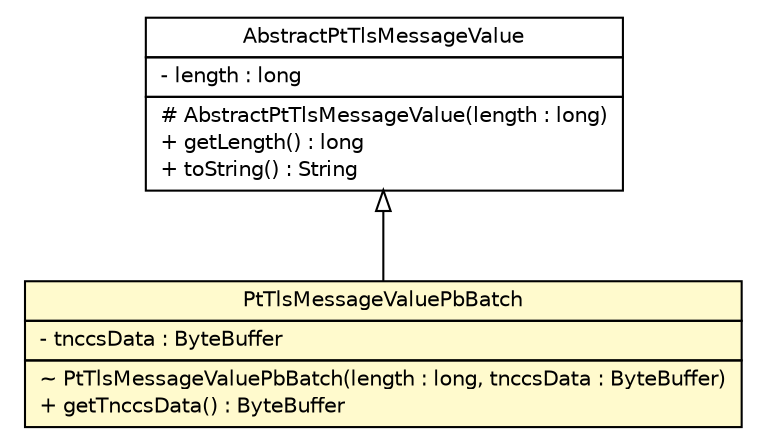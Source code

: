 #!/usr/local/bin/dot
#
# Class diagram 
# Generated by UMLGraph version R5_6 (http://www.umlgraph.org/)
#

digraph G {
	edge [fontname="Helvetica",fontsize=10,labelfontname="Helvetica",labelfontsize=10];
	node [fontname="Helvetica",fontsize=10,shape=plaintext];
	nodesep=0.25;
	ranksep=0.5;
	// org.ietf.nea.pt.value.AbstractPtTlsMessageValue
	c145261 [label=<<table title="org.ietf.nea.pt.value.AbstractPtTlsMessageValue" border="0" cellborder="1" cellspacing="0" cellpadding="2" port="p" href="./AbstractPtTlsMessageValue.html">
		<tr><td><table border="0" cellspacing="0" cellpadding="1">
<tr><td align="center" balign="center"> AbstractPtTlsMessageValue </td></tr>
		</table></td></tr>
		<tr><td><table border="0" cellspacing="0" cellpadding="1">
<tr><td align="left" balign="left"> - length : long </td></tr>
		</table></td></tr>
		<tr><td><table border="0" cellspacing="0" cellpadding="1">
<tr><td align="left" balign="left"> # AbstractPtTlsMessageValue(length : long) </td></tr>
<tr><td align="left" balign="left"> + getLength() : long </td></tr>
<tr><td align="left" balign="left"> + toString() : String </td></tr>
		</table></td></tr>
		</table>>, URL="./AbstractPtTlsMessageValue.html", fontname="Helvetica", fontcolor="black", fontsize=10.0];
	// org.ietf.nea.pt.value.PtTlsMessageValuePbBatch
	c145272 [label=<<table title="org.ietf.nea.pt.value.PtTlsMessageValuePbBatch" border="0" cellborder="1" cellspacing="0" cellpadding="2" port="p" bgcolor="lemonChiffon" href="./PtTlsMessageValuePbBatch.html">
		<tr><td><table border="0" cellspacing="0" cellpadding="1">
<tr><td align="center" balign="center"> PtTlsMessageValuePbBatch </td></tr>
		</table></td></tr>
		<tr><td><table border="0" cellspacing="0" cellpadding="1">
<tr><td align="left" balign="left"> - tnccsData : ByteBuffer </td></tr>
		</table></td></tr>
		<tr><td><table border="0" cellspacing="0" cellpadding="1">
<tr><td align="left" balign="left"> ~ PtTlsMessageValuePbBatch(length : long, tnccsData : ByteBuffer) </td></tr>
<tr><td align="left" balign="left"> + getTnccsData() : ByteBuffer </td></tr>
		</table></td></tr>
		</table>>, URL="./PtTlsMessageValuePbBatch.html", fontname="Helvetica", fontcolor="black", fontsize=10.0];
	//org.ietf.nea.pt.value.PtTlsMessageValuePbBatch extends org.ietf.nea.pt.value.AbstractPtTlsMessageValue
	c145261:p -> c145272:p [dir=back,arrowtail=empty];
}

